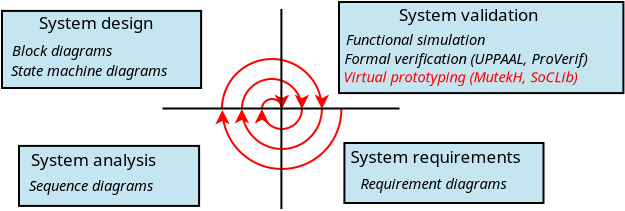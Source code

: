 <?xml version="1.0" encoding="UTF-8"?>
<dia:diagram xmlns:dia="http://www.lysator.liu.se/~alla/dia/">
  <dia:layer name="Background" visible="true" active="true">
    <dia:group>
      <dia:object type="Standard - Arc" version="0" id="O0">
        <dia:attribute name="obj_pos">
          <dia:point val="21,9"/>
        </dia:attribute>
        <dia:attribute name="obj_bb">
          <dia:rectangle val="14.694,8.95;21.05,12.05"/>
        </dia:attribute>
        <dia:attribute name="conn_endpoints">
          <dia:point val="21,9"/>
          <dia:point val="15.05,9.05"/>
        </dia:attribute>
        <dia:attribute name="arc_color">
          <dia:color val="#ff0000"/>
        </dia:attribute>
        <dia:attribute name="curve_distance">
          <dia:real val="-2.975"/>
        </dia:attribute>
        <dia:attribute name="line_width">
          <dia:real val="0.1"/>
        </dia:attribute>
        <dia:attribute name="end_arrow">
          <dia:enum val="22"/>
        </dia:attribute>
        <dia:attribute name="end_arrow_length">
          <dia:real val="0.5"/>
        </dia:attribute>
        <dia:attribute name="end_arrow_width">
          <dia:real val="0.5"/>
        </dia:attribute>
      </dia:object>
      <dia:object type="Standard - Arc" version="0" id="O1">
        <dia:attribute name="obj_pos">
          <dia:point val="15.025,9"/>
        </dia:attribute>
        <dia:attribute name="obj_bb">
          <dia:rectangle val="14.975,6.45;20.387,9.05"/>
        </dia:attribute>
        <dia:attribute name="conn_endpoints">
          <dia:point val="15.025,9"/>
          <dia:point val="20.025,9"/>
        </dia:attribute>
        <dia:attribute name="arc_color">
          <dia:color val="#ff0000"/>
        </dia:attribute>
        <dia:attribute name="curve_distance">
          <dia:real val="-2.5"/>
        </dia:attribute>
        <dia:attribute name="line_width">
          <dia:real val="0.1"/>
        </dia:attribute>
        <dia:attribute name="end_arrow">
          <dia:enum val="22"/>
        </dia:attribute>
        <dia:attribute name="end_arrow_length">
          <dia:real val="0.5"/>
        </dia:attribute>
        <dia:attribute name="end_arrow_width">
          <dia:real val="0.5"/>
        </dia:attribute>
      </dia:object>
      <dia:object type="Standard - Arc" version="0" id="O2">
        <dia:attribute name="obj_pos">
          <dia:point val="20.025,9"/>
        </dia:attribute>
        <dia:attribute name="obj_bb">
          <dia:rectangle val="15.663,8.95;20.075,11.05"/>
        </dia:attribute>
        <dia:attribute name="conn_endpoints">
          <dia:point val="20.025,9"/>
          <dia:point val="16.025,9"/>
        </dia:attribute>
        <dia:attribute name="arc_color">
          <dia:color val="#ff0000"/>
        </dia:attribute>
        <dia:attribute name="curve_distance">
          <dia:real val="-2"/>
        </dia:attribute>
        <dia:attribute name="line_width">
          <dia:real val="0.1"/>
        </dia:attribute>
        <dia:attribute name="end_arrow">
          <dia:enum val="22"/>
        </dia:attribute>
        <dia:attribute name="end_arrow_length">
          <dia:real val="0.5"/>
        </dia:attribute>
        <dia:attribute name="end_arrow_width">
          <dia:real val="0.5"/>
        </dia:attribute>
      </dia:object>
      <dia:object type="Standard - Arc" version="0" id="O3">
        <dia:attribute name="obj_pos">
          <dia:point val="16.025,9"/>
        </dia:attribute>
        <dia:attribute name="obj_bb">
          <dia:rectangle val="15.975,7.45;19.387,9.05"/>
        </dia:attribute>
        <dia:attribute name="conn_endpoints">
          <dia:point val="16.025,9"/>
          <dia:point val="19.025,9"/>
        </dia:attribute>
        <dia:attribute name="arc_color">
          <dia:color val="#ff0000"/>
        </dia:attribute>
        <dia:attribute name="curve_distance">
          <dia:real val="-1.5"/>
        </dia:attribute>
        <dia:attribute name="line_width">
          <dia:real val="0.1"/>
        </dia:attribute>
        <dia:attribute name="end_arrow">
          <dia:enum val="22"/>
        </dia:attribute>
        <dia:attribute name="end_arrow_length">
          <dia:real val="0.5"/>
        </dia:attribute>
        <dia:attribute name="end_arrow_width">
          <dia:real val="0.5"/>
        </dia:attribute>
      </dia:object>
      <dia:object type="Standard - Arc" version="0" id="O4">
        <dia:attribute name="obj_pos">
          <dia:point val="19.025,9"/>
        </dia:attribute>
        <dia:attribute name="obj_bb">
          <dia:rectangle val="16.663,8.95;19.075,10.05"/>
        </dia:attribute>
        <dia:attribute name="conn_endpoints">
          <dia:point val="19.025,9"/>
          <dia:point val="17.025,9"/>
        </dia:attribute>
        <dia:attribute name="arc_color">
          <dia:color val="#ff0000"/>
        </dia:attribute>
        <dia:attribute name="curve_distance">
          <dia:real val="-1"/>
        </dia:attribute>
        <dia:attribute name="line_width">
          <dia:real val="0.1"/>
        </dia:attribute>
        <dia:attribute name="end_arrow">
          <dia:enum val="22"/>
        </dia:attribute>
        <dia:attribute name="end_arrow_length">
          <dia:real val="0.5"/>
        </dia:attribute>
        <dia:attribute name="end_arrow_width">
          <dia:real val="0.5"/>
        </dia:attribute>
      </dia:object>
      <dia:object type="Standard - Arc" version="0" id="O5">
        <dia:attribute name="obj_pos">
          <dia:point val="17.025,9"/>
        </dia:attribute>
        <dia:attribute name="obj_bb">
          <dia:rectangle val="16.975,8.276;18.387,9.05"/>
        </dia:attribute>
        <dia:attribute name="conn_endpoints">
          <dia:point val="17.025,9"/>
          <dia:point val="18.025,9"/>
        </dia:attribute>
        <dia:attribute name="arc_color">
          <dia:color val="#ff0000"/>
        </dia:attribute>
        <dia:attribute name="curve_distance">
          <dia:real val="-0.5"/>
        </dia:attribute>
        <dia:attribute name="line_width">
          <dia:real val="0.1"/>
        </dia:attribute>
        <dia:attribute name="end_arrow">
          <dia:enum val="22"/>
        </dia:attribute>
        <dia:attribute name="end_arrow_length">
          <dia:real val="0.5"/>
        </dia:attribute>
        <dia:attribute name="end_arrow_width">
          <dia:real val="0.5"/>
        </dia:attribute>
      </dia:object>
    </dia:group>
    <dia:object type="Standard - Line" version="0" id="O6">
      <dia:attribute name="obj_pos">
        <dia:point val="18,4"/>
      </dia:attribute>
      <dia:attribute name="obj_bb">
        <dia:rectangle val="17.95,3.95;18.05,14.05"/>
      </dia:attribute>
      <dia:attribute name="conn_endpoints">
        <dia:point val="18,4"/>
        <dia:point val="18,14"/>
      </dia:attribute>
      <dia:attribute name="numcp">
        <dia:int val="1"/>
      </dia:attribute>
    </dia:object>
    <dia:group>
      <dia:object type="Standard - Box" version="0" id="O7">
        <dia:attribute name="obj_pos">
          <dia:point val="21.15,10.7"/>
        </dia:attribute>
        <dia:attribute name="obj_bb">
          <dia:rectangle val="21.1,10.65;31.155,13.75"/>
        </dia:attribute>
        <dia:attribute name="elem_corner">
          <dia:point val="21.15,10.7"/>
        </dia:attribute>
        <dia:attribute name="elem_width">
          <dia:real val="9.955"/>
        </dia:attribute>
        <dia:attribute name="elem_height">
          <dia:real val="3"/>
        </dia:attribute>
        <dia:attribute name="border_width">
          <dia:real val="0.1"/>
        </dia:attribute>
        <dia:attribute name="inner_color">
          <dia:color val="#c5e5f0"/>
        </dia:attribute>
        <dia:attribute name="show_background">
          <dia:boolean val="true"/>
        </dia:attribute>
      </dia:object>
      <dia:object type="Standard - Text" version="1" id="O8">
        <dia:attribute name="obj_pos">
          <dia:point val="21.45,11.7"/>
        </dia:attribute>
        <dia:attribute name="obj_bb">
          <dia:rectangle val="21.45,10.91;30.573,12.961"/>
        </dia:attribute>
        <dia:attribute name="text">
          <dia:composite type="text">
            <dia:attribute name="string">
              <dia:string>#System requirements
#</dia:string>
            </dia:attribute>
            <dia:attribute name="font">
              <dia:font family="sans" style="0" name="Helvetica"/>
            </dia:attribute>
            <dia:attribute name="height">
              <dia:real val="1.061"/>
            </dia:attribute>
            <dia:attribute name="pos">
              <dia:point val="21.45,11.7"/>
            </dia:attribute>
            <dia:attribute name="color">
              <dia:color val="#000000"/>
            </dia:attribute>
            <dia:attribute name="alignment">
              <dia:enum val="0"/>
            </dia:attribute>
          </dia:composite>
        </dia:attribute>
        <dia:attribute name="valign">
          <dia:enum val="3"/>
        </dia:attribute>
      </dia:object>
      <dia:object type="Standard - Text" version="1" id="O9">
        <dia:attribute name="obj_pos">
          <dia:point val="21.95,13"/>
        </dia:attribute>
        <dia:attribute name="obj_bb">
          <dia:rectangle val="21.95,12.318;30.398,13.172"/>
        </dia:attribute>
        <dia:attribute name="text">
          <dia:composite type="text">
            <dia:attribute name="string">
              <dia:string>#Requirement diagrams#</dia:string>
            </dia:attribute>
            <dia:attribute name="font">
              <dia:font family="sans" style="8" name="Helvetica-Oblique"/>
            </dia:attribute>
            <dia:attribute name="height">
              <dia:real val="0.917"/>
            </dia:attribute>
            <dia:attribute name="pos">
              <dia:point val="21.95,13"/>
            </dia:attribute>
            <dia:attribute name="color">
              <dia:color val="#000000"/>
            </dia:attribute>
            <dia:attribute name="alignment">
              <dia:enum val="0"/>
            </dia:attribute>
          </dia:composite>
        </dia:attribute>
        <dia:attribute name="valign">
          <dia:enum val="3"/>
        </dia:attribute>
      </dia:object>
    </dia:group>
    <dia:object type="Standard - Box" version="0" id="O10">
      <dia:attribute name="obj_pos">
        <dia:point val="4.88,10.845"/>
      </dia:attribute>
      <dia:attribute name="obj_bb">
        <dia:rectangle val="4.83,10.795;13.935,13.895"/>
      </dia:attribute>
      <dia:attribute name="elem_corner">
        <dia:point val="4.88,10.845"/>
      </dia:attribute>
      <dia:attribute name="elem_width">
        <dia:real val="9.005"/>
      </dia:attribute>
      <dia:attribute name="elem_height">
        <dia:real val="3"/>
      </dia:attribute>
      <dia:attribute name="border_width">
        <dia:real val="0.1"/>
      </dia:attribute>
      <dia:attribute name="inner_color">
        <dia:color val="#c5e5f0"/>
      </dia:attribute>
      <dia:attribute name="show_background">
        <dia:boolean val="true"/>
      </dia:attribute>
    </dia:object>
    <dia:object type="Standard - Text" version="1" id="O11">
      <dia:attribute name="obj_pos">
        <dia:point val="5.48,11.845"/>
      </dia:attribute>
      <dia:attribute name="obj_bb">
        <dia:rectangle val="5.48,11.055;12.352,13.106"/>
      </dia:attribute>
      <dia:attribute name="text">
        <dia:composite type="text">
          <dia:attribute name="string">
            <dia:string>#System analysis
#</dia:string>
          </dia:attribute>
          <dia:attribute name="font">
            <dia:font family="sans" style="0" name="Helvetica"/>
          </dia:attribute>
          <dia:attribute name="height">
            <dia:real val="1.061"/>
          </dia:attribute>
          <dia:attribute name="pos">
            <dia:point val="5.48,11.845"/>
          </dia:attribute>
          <dia:attribute name="color">
            <dia:color val="#000000"/>
          </dia:attribute>
          <dia:attribute name="alignment">
            <dia:enum val="0"/>
          </dia:attribute>
        </dia:composite>
      </dia:attribute>
      <dia:attribute name="valign">
        <dia:enum val="3"/>
      </dia:attribute>
    </dia:object>
    <dia:object type="Standard - Text" version="1" id="O12">
      <dia:attribute name="obj_pos">
        <dia:point val="5.38,13.095"/>
      </dia:attribute>
      <dia:attribute name="obj_bb">
        <dia:rectangle val="5.38,12.413;12.68,13.268"/>
      </dia:attribute>
      <dia:attribute name="text">
        <dia:composite type="text">
          <dia:attribute name="string">
            <dia:string>#Sequence diagrams#</dia:string>
          </dia:attribute>
          <dia:attribute name="font">
            <dia:font family="sans" style="8" name="Helvetica-Oblique"/>
          </dia:attribute>
          <dia:attribute name="height">
            <dia:real val="0.917"/>
          </dia:attribute>
          <dia:attribute name="pos">
            <dia:point val="5.38,13.095"/>
          </dia:attribute>
          <dia:attribute name="color">
            <dia:color val="#000000"/>
          </dia:attribute>
          <dia:attribute name="alignment">
            <dia:enum val="0"/>
          </dia:attribute>
        </dia:composite>
      </dia:attribute>
      <dia:attribute name="valign">
        <dia:enum val="3"/>
      </dia:attribute>
    </dia:object>
    <dia:object type="Standard - Line" version="0" id="O13">
      <dia:attribute name="obj_pos">
        <dia:point val="23.905,8.975"/>
      </dia:attribute>
      <dia:attribute name="obj_bb">
        <dia:rectangle val="12.005,8.925;23.955,9.025"/>
      </dia:attribute>
      <dia:attribute name="conn_endpoints">
        <dia:point val="23.905,8.975"/>
        <dia:point val="12.055,8.975"/>
      </dia:attribute>
      <dia:attribute name="numcp">
        <dia:int val="1"/>
      </dia:attribute>
    </dia:object>
    <dia:object type="Standard - Box" version="0" id="O14">
      <dia:attribute name="obj_pos">
        <dia:point val="4.03,4.095"/>
      </dia:attribute>
      <dia:attribute name="obj_bb">
        <dia:rectangle val="3.98,4.045;14.035,8"/>
      </dia:attribute>
      <dia:attribute name="elem_corner">
        <dia:point val="4.03,4.095"/>
      </dia:attribute>
      <dia:attribute name="elem_width">
        <dia:real val="9.955"/>
      </dia:attribute>
      <dia:attribute name="elem_height">
        <dia:real val="3.855"/>
      </dia:attribute>
      <dia:attribute name="border_width">
        <dia:real val="0.1"/>
      </dia:attribute>
      <dia:attribute name="inner_color">
        <dia:color val="#c5e5f0"/>
      </dia:attribute>
      <dia:attribute name="show_background">
        <dia:boolean val="true"/>
      </dia:attribute>
    </dia:object>
    <dia:object type="Standard - Text" version="1" id="O15">
      <dia:attribute name="obj_pos">
        <dia:point val="5.88,4.995"/>
      </dia:attribute>
      <dia:attribute name="obj_bb">
        <dia:rectangle val="5.88,4.205;12.135,6.256"/>
      </dia:attribute>
      <dia:attribute name="text">
        <dia:composite type="text">
          <dia:attribute name="string">
            <dia:string>#System design
#</dia:string>
          </dia:attribute>
          <dia:attribute name="font">
            <dia:font family="sans" style="0" name="Helvetica"/>
          </dia:attribute>
          <dia:attribute name="height">
            <dia:real val="1.061"/>
          </dia:attribute>
          <dia:attribute name="pos">
            <dia:point val="5.88,4.995"/>
          </dia:attribute>
          <dia:attribute name="color">
            <dia:color val="#000000"/>
          </dia:attribute>
          <dia:attribute name="alignment">
            <dia:enum val="0"/>
          </dia:attribute>
        </dia:composite>
      </dia:attribute>
      <dia:attribute name="valign">
        <dia:enum val="3"/>
      </dia:attribute>
    </dia:object>
    <dia:object type="Standard - Text" version="1" id="O16">
      <dia:attribute name="obj_pos">
        <dia:point val="4.53,6.345"/>
      </dia:attribute>
      <dia:attribute name="obj_bb">
        <dia:rectangle val="4.53,5.641;10.214,6.56"/>
      </dia:attribute>
      <dia:attribute name="text">
        <dia:composite type="text">
          <dia:attribute name="string">
            <dia:string>#Block diagrams#</dia:string>
          </dia:attribute>
          <dia:attribute name="font">
            <dia:font family="sans" style="8" name="Helvetica-Oblique"/>
          </dia:attribute>
          <dia:attribute name="height">
            <dia:real val="0.917"/>
          </dia:attribute>
          <dia:attribute name="pos">
            <dia:point val="4.53,6.345"/>
          </dia:attribute>
          <dia:attribute name="color">
            <dia:color val="#000000"/>
          </dia:attribute>
          <dia:attribute name="alignment">
            <dia:enum val="0"/>
          </dia:attribute>
        </dia:composite>
      </dia:attribute>
      <dia:attribute name="valign">
        <dia:enum val="3"/>
      </dia:attribute>
    </dia:object>
    <dia:object type="Standard - Box" version="0" id="O17">
      <dia:attribute name="obj_pos">
        <dia:point val="20.88,3.65"/>
      </dia:attribute>
      <dia:attribute name="obj_bb">
        <dia:rectangle val="20.83,3.6;35.15,8.255"/>
      </dia:attribute>
      <dia:attribute name="elem_corner">
        <dia:point val="20.88,3.65"/>
      </dia:attribute>
      <dia:attribute name="elem_width">
        <dia:real val="14.22"/>
      </dia:attribute>
      <dia:attribute name="elem_height">
        <dia:real val="4.555"/>
      </dia:attribute>
      <dia:attribute name="border_width">
        <dia:real val="0.1"/>
      </dia:attribute>
      <dia:attribute name="inner_color">
        <dia:color val="#c5e5f0"/>
      </dia:attribute>
      <dia:attribute name="show_background">
        <dia:boolean val="true"/>
      </dia:attribute>
    </dia:object>
    <dia:object type="Standard - Text" version="1" id="O18">
      <dia:attribute name="obj_pos">
        <dia:point val="23.88,4.595"/>
      </dia:attribute>
      <dia:attribute name="obj_bb">
        <dia:rectangle val="23.88,3.805;31.495,5.856"/>
      </dia:attribute>
      <dia:attribute name="text">
        <dia:composite type="text">
          <dia:attribute name="string">
            <dia:string>#System validation
#</dia:string>
          </dia:attribute>
          <dia:attribute name="font">
            <dia:font family="sans" style="0" name="Helvetica"/>
          </dia:attribute>
          <dia:attribute name="height">
            <dia:real val="1.061"/>
          </dia:attribute>
          <dia:attribute name="pos">
            <dia:point val="23.88,4.595"/>
          </dia:attribute>
          <dia:attribute name="color">
            <dia:color val="#000000"/>
          </dia:attribute>
          <dia:attribute name="alignment">
            <dia:enum val="0"/>
          </dia:attribute>
        </dia:composite>
      </dia:attribute>
      <dia:attribute name="valign">
        <dia:enum val="3"/>
      </dia:attribute>
    </dia:object>
    <dia:object type="Standard - Text" version="1" id="O19">
      <dia:attribute name="obj_pos">
        <dia:point val="21.23,5.795"/>
      </dia:attribute>
      <dia:attribute name="obj_bb">
        <dia:rectangle val="21.23,5.113;29.082,5.968"/>
      </dia:attribute>
      <dia:attribute name="text">
        <dia:composite type="text">
          <dia:attribute name="string">
            <dia:string>#Functional simulation#</dia:string>
          </dia:attribute>
          <dia:attribute name="font">
            <dia:font family="sans" style="8" name="Helvetica-Oblique"/>
          </dia:attribute>
          <dia:attribute name="height">
            <dia:real val="0.917"/>
          </dia:attribute>
          <dia:attribute name="pos">
            <dia:point val="21.23,5.795"/>
          </dia:attribute>
          <dia:attribute name="color">
            <dia:color val="#000000"/>
          </dia:attribute>
          <dia:attribute name="alignment">
            <dia:enum val="0"/>
          </dia:attribute>
        </dia:composite>
      </dia:attribute>
      <dia:attribute name="valign">
        <dia:enum val="3"/>
      </dia:attribute>
    </dia:object>
    <dia:object type="Standard - Text" version="1" id="O20">
      <dia:attribute name="obj_pos">
        <dia:point val="21.16,6.753"/>
      </dia:attribute>
      <dia:attribute name="obj_bb">
        <dia:rectangle val="21.16,6.07;35.007,6.925"/>
      </dia:attribute>
      <dia:attribute name="text">
        <dia:composite type="text">
          <dia:attribute name="string">
            <dia:string>#Formal verification (UPPAAL, ProVerif)#</dia:string>
          </dia:attribute>
          <dia:attribute name="font">
            <dia:font family="sans" style="8" name="Helvetica-Oblique"/>
          </dia:attribute>
          <dia:attribute name="height">
            <dia:real val="0.917"/>
          </dia:attribute>
          <dia:attribute name="pos">
            <dia:point val="21.16,6.753"/>
          </dia:attribute>
          <dia:attribute name="color">
            <dia:color val="#000000"/>
          </dia:attribute>
          <dia:attribute name="alignment">
            <dia:enum val="0"/>
          </dia:attribute>
        </dia:composite>
      </dia:attribute>
      <dia:attribute name="valign">
        <dia:enum val="3"/>
      </dia:attribute>
    </dia:object>
    <dia:object type="Standard - Text" version="1" id="O21">
      <dia:attribute name="obj_pos">
        <dia:point val="21.105,7.658"/>
      </dia:attribute>
      <dia:attribute name="obj_bb">
        <dia:rectangle val="21.105,6.975;34.642,7.83"/>
      </dia:attribute>
      <dia:attribute name="text">
        <dia:composite type="text">
          <dia:attribute name="string">
            <dia:string>#Virtual prototyping (MutekH, SoCLib)#</dia:string>
          </dia:attribute>
          <dia:attribute name="font">
            <dia:font family="sans" style="8" name="Helvetica-Oblique"/>
          </dia:attribute>
          <dia:attribute name="height">
            <dia:real val="0.917"/>
          </dia:attribute>
          <dia:attribute name="pos">
            <dia:point val="21.105,7.658"/>
          </dia:attribute>
          <dia:attribute name="color">
            <dia:color val="#ff0000"/>
          </dia:attribute>
          <dia:attribute name="alignment">
            <dia:enum val="0"/>
          </dia:attribute>
        </dia:composite>
      </dia:attribute>
      <dia:attribute name="valign">
        <dia:enum val="3"/>
      </dia:attribute>
    </dia:object>
    <dia:object type="Standard - Text" version="1" id="O22">
      <dia:attribute name="obj_pos">
        <dia:point val="4.485,7.348"/>
      </dia:attribute>
      <dia:attribute name="obj_bb">
        <dia:rectangle val="4.485,6.665;13.492,7.52"/>
      </dia:attribute>
      <dia:attribute name="text">
        <dia:composite type="text">
          <dia:attribute name="string">
            <dia:string>#State machine diagrams#</dia:string>
          </dia:attribute>
          <dia:attribute name="font">
            <dia:font family="sans" style="8" name="Helvetica-Oblique"/>
          </dia:attribute>
          <dia:attribute name="height">
            <dia:real val="0.917"/>
          </dia:attribute>
          <dia:attribute name="pos">
            <dia:point val="4.485,7.348"/>
          </dia:attribute>
          <dia:attribute name="color">
            <dia:color val="#000000"/>
          </dia:attribute>
          <dia:attribute name="alignment">
            <dia:enum val="0"/>
          </dia:attribute>
        </dia:composite>
      </dia:attribute>
      <dia:attribute name="valign">
        <dia:enum val="3"/>
      </dia:attribute>
    </dia:object>
  </dia:layer>
</dia:diagram>
